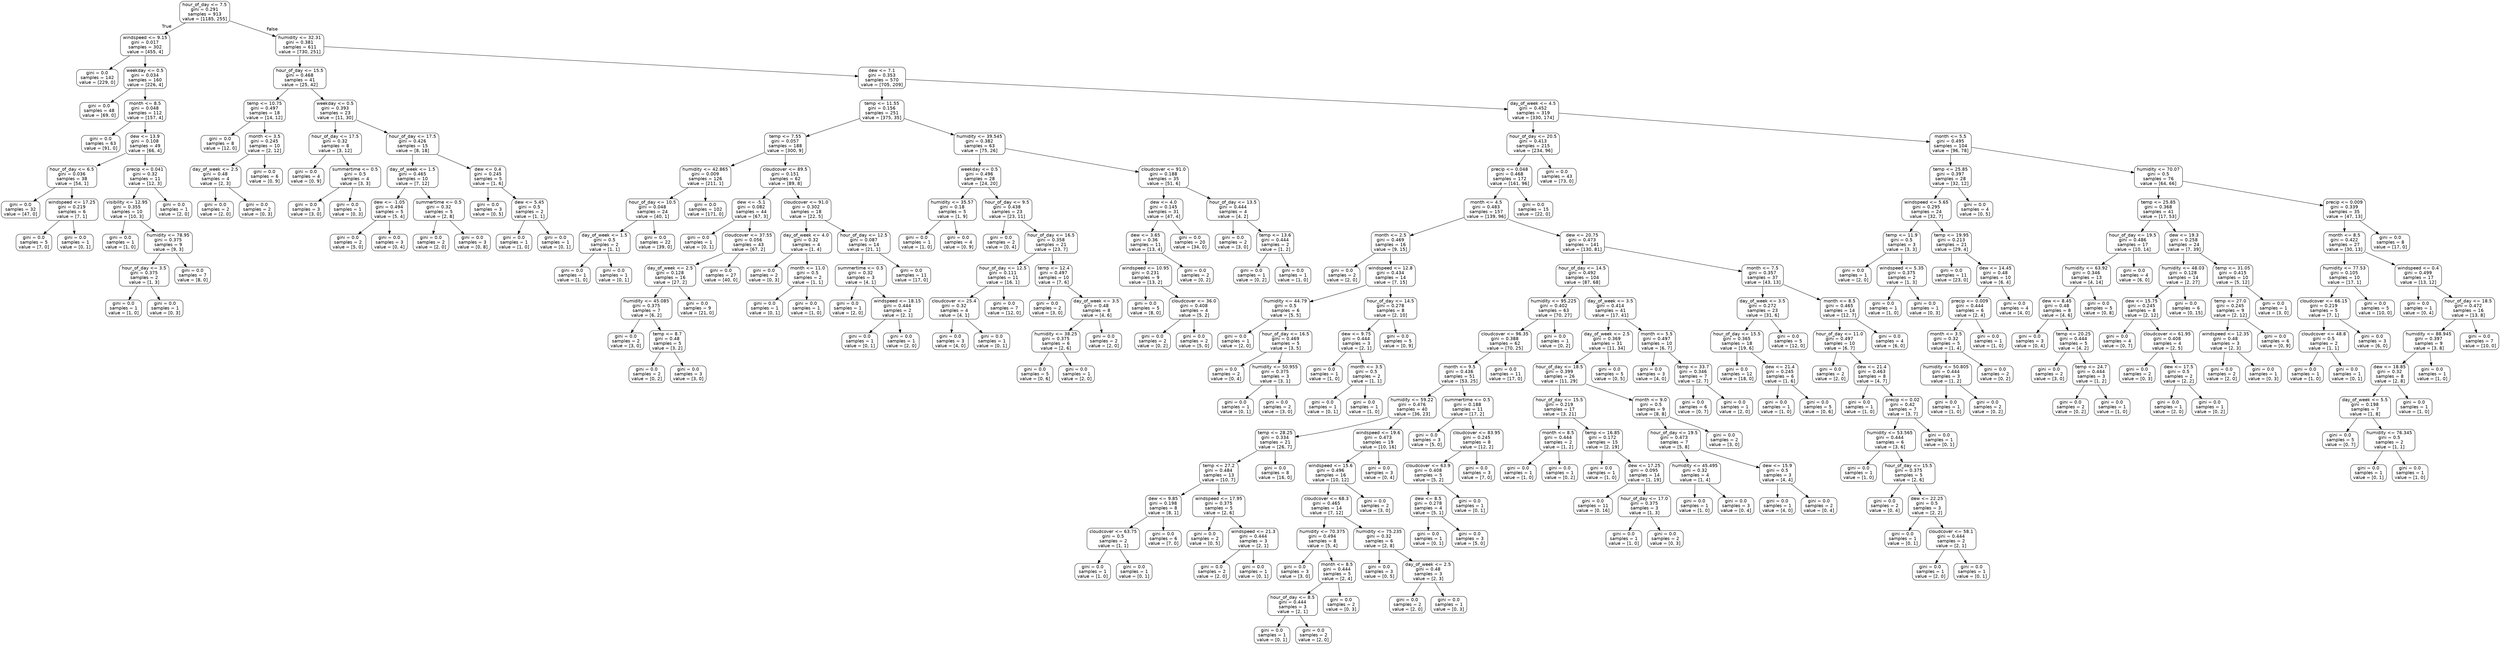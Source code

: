 digraph Tree {
node [shape=box, style="rounded", color="black", fontname="helvetica"] ;
edge [fontname="helvetica"] ;
0 [label="hour_of_day <= 7.5\ngini = 0.291\nsamples = 913\nvalue = [1185, 255]"] ;
1 [label="windspeed <= 9.15\ngini = 0.017\nsamples = 302\nvalue = [455, 4]"] ;
0 -> 1 [labeldistance=2.5, labelangle=45, headlabel="True"] ;
2 [label="gini = 0.0\nsamples = 142\nvalue = [229, 0]"] ;
1 -> 2 ;
3 [label="weekday <= 0.5\ngini = 0.034\nsamples = 160\nvalue = [226, 4]"] ;
1 -> 3 ;
4 [label="gini = 0.0\nsamples = 48\nvalue = [69, 0]"] ;
3 -> 4 ;
5 [label="month <= 8.5\ngini = 0.048\nsamples = 112\nvalue = [157, 4]"] ;
3 -> 5 ;
6 [label="gini = 0.0\nsamples = 63\nvalue = [91, 0]"] ;
5 -> 6 ;
7 [label="dew <= 13.9\ngini = 0.108\nsamples = 49\nvalue = [66, 4]"] ;
5 -> 7 ;
8 [label="hour_of_day <= 6.5\ngini = 0.036\nsamples = 38\nvalue = [54, 1]"] ;
7 -> 8 ;
9 [label="gini = 0.0\nsamples = 32\nvalue = [47, 0]"] ;
8 -> 9 ;
10 [label="windspeed <= 17.25\ngini = 0.219\nsamples = 6\nvalue = [7, 1]"] ;
8 -> 10 ;
11 [label="gini = 0.0\nsamples = 5\nvalue = [7, 0]"] ;
10 -> 11 ;
12 [label="gini = 0.0\nsamples = 1\nvalue = [0, 1]"] ;
10 -> 12 ;
13 [label="precip <= 0.041\ngini = 0.32\nsamples = 11\nvalue = [12, 3]"] ;
7 -> 13 ;
14 [label="visibility <= 12.95\ngini = 0.355\nsamples = 10\nvalue = [10, 3]"] ;
13 -> 14 ;
15 [label="gini = 0.0\nsamples = 1\nvalue = [1, 0]"] ;
14 -> 15 ;
16 [label="humidity <= 78.95\ngini = 0.375\nsamples = 9\nvalue = [9, 3]"] ;
14 -> 16 ;
17 [label="hour_of_day <= 3.5\ngini = 0.375\nsamples = 2\nvalue = [1, 3]"] ;
16 -> 17 ;
18 [label="gini = 0.0\nsamples = 1\nvalue = [1, 0]"] ;
17 -> 18 ;
19 [label="gini = 0.0\nsamples = 1\nvalue = [0, 3]"] ;
17 -> 19 ;
20 [label="gini = 0.0\nsamples = 7\nvalue = [8, 0]"] ;
16 -> 20 ;
21 [label="gini = 0.0\nsamples = 1\nvalue = [2, 0]"] ;
13 -> 21 ;
22 [label="humidity <= 32.31\ngini = 0.381\nsamples = 611\nvalue = [730, 251]"] ;
0 -> 22 [labeldistance=2.5, labelangle=-45, headlabel="False"] ;
23 [label="hour_of_day <= 15.5\ngini = 0.468\nsamples = 41\nvalue = [25, 42]"] ;
22 -> 23 ;
24 [label="temp <= 10.75\ngini = 0.497\nsamples = 18\nvalue = [14, 12]"] ;
23 -> 24 ;
25 [label="gini = 0.0\nsamples = 8\nvalue = [12, 0]"] ;
24 -> 25 ;
26 [label="month <= 3.5\ngini = 0.245\nsamples = 10\nvalue = [2, 12]"] ;
24 -> 26 ;
27 [label="day_of_week <= 2.5\ngini = 0.48\nsamples = 4\nvalue = [2, 3]"] ;
26 -> 27 ;
28 [label="gini = 0.0\nsamples = 2\nvalue = [2, 0]"] ;
27 -> 28 ;
29 [label="gini = 0.0\nsamples = 2\nvalue = [0, 3]"] ;
27 -> 29 ;
30 [label="gini = 0.0\nsamples = 6\nvalue = [0, 9]"] ;
26 -> 30 ;
31 [label="weekday <= 0.5\ngini = 0.393\nsamples = 23\nvalue = [11, 30]"] ;
23 -> 31 ;
32 [label="hour_of_day <= 17.5\ngini = 0.32\nsamples = 8\nvalue = [3, 12]"] ;
31 -> 32 ;
33 [label="gini = 0.0\nsamples = 4\nvalue = [0, 9]"] ;
32 -> 33 ;
34 [label="summertime <= 0.5\ngini = 0.5\nsamples = 4\nvalue = [3, 3]"] ;
32 -> 34 ;
35 [label="gini = 0.0\nsamples = 3\nvalue = [3, 0]"] ;
34 -> 35 ;
36 [label="gini = 0.0\nsamples = 1\nvalue = [0, 3]"] ;
34 -> 36 ;
37 [label="hour_of_day <= 17.5\ngini = 0.426\nsamples = 15\nvalue = [8, 18]"] ;
31 -> 37 ;
38 [label="day_of_week <= 1.5\ngini = 0.465\nsamples = 10\nvalue = [7, 12]"] ;
37 -> 38 ;
39 [label="dew <= -1.05\ngini = 0.494\nsamples = 5\nvalue = [5, 4]"] ;
38 -> 39 ;
40 [label="gini = 0.0\nsamples = 2\nvalue = [5, 0]"] ;
39 -> 40 ;
41 [label="gini = 0.0\nsamples = 3\nvalue = [0, 4]"] ;
39 -> 41 ;
42 [label="summertime <= 0.5\ngini = 0.32\nsamples = 5\nvalue = [2, 8]"] ;
38 -> 42 ;
43 [label="gini = 0.0\nsamples = 2\nvalue = [2, 0]"] ;
42 -> 43 ;
44 [label="gini = 0.0\nsamples = 3\nvalue = [0, 8]"] ;
42 -> 44 ;
45 [label="dew <= 0.4\ngini = 0.245\nsamples = 5\nvalue = [1, 6]"] ;
37 -> 45 ;
46 [label="gini = 0.0\nsamples = 3\nvalue = [0, 5]"] ;
45 -> 46 ;
47 [label="dew <= 5.45\ngini = 0.5\nsamples = 2\nvalue = [1, 1]"] ;
45 -> 47 ;
48 [label="gini = 0.0\nsamples = 1\nvalue = [1, 0]"] ;
47 -> 48 ;
49 [label="gini = 0.0\nsamples = 1\nvalue = [0, 1]"] ;
47 -> 49 ;
50 [label="dew <= 7.1\ngini = 0.353\nsamples = 570\nvalue = [705, 209]"] ;
22 -> 50 ;
51 [label="temp <= 11.55\ngini = 0.156\nsamples = 251\nvalue = [375, 35]"] ;
50 -> 51 ;
52 [label="temp <= 7.55\ngini = 0.057\nsamples = 188\nvalue = [300, 9]"] ;
51 -> 52 ;
53 [label="humidity <= 42.865\ngini = 0.009\nsamples = 126\nvalue = [211, 1]"] ;
52 -> 53 ;
54 [label="hour_of_day <= 10.5\ngini = 0.048\nsamples = 24\nvalue = [40, 1]"] ;
53 -> 54 ;
55 [label="day_of_week <= 1.5\ngini = 0.5\nsamples = 2\nvalue = [1, 1]"] ;
54 -> 55 ;
56 [label="gini = 0.0\nsamples = 1\nvalue = [1, 0]"] ;
55 -> 56 ;
57 [label="gini = 0.0\nsamples = 1\nvalue = [0, 1]"] ;
55 -> 57 ;
58 [label="gini = 0.0\nsamples = 22\nvalue = [39, 0]"] ;
54 -> 58 ;
59 [label="gini = 0.0\nsamples = 102\nvalue = [171, 0]"] ;
53 -> 59 ;
60 [label="cloudcover <= 89.5\ngini = 0.151\nsamples = 62\nvalue = [89, 8]"] ;
52 -> 60 ;
61 [label="dew <= -5.1\ngini = 0.082\nsamples = 44\nvalue = [67, 3]"] ;
60 -> 61 ;
62 [label="gini = 0.0\nsamples = 1\nvalue = [0, 1]"] ;
61 -> 62 ;
63 [label="cloudcover <= 37.55\ngini = 0.056\nsamples = 43\nvalue = [67, 2]"] ;
61 -> 63 ;
64 [label="day_of_week <= 2.5\ngini = 0.128\nsamples = 16\nvalue = [27, 2]"] ;
63 -> 64 ;
65 [label="humidity <= 45.085\ngini = 0.375\nsamples = 7\nvalue = [6, 2]"] ;
64 -> 65 ;
66 [label="gini = 0.0\nsamples = 2\nvalue = [3, 0]"] ;
65 -> 66 ;
67 [label="temp <= 8.7\ngini = 0.48\nsamples = 5\nvalue = [3, 2]"] ;
65 -> 67 ;
68 [label="gini = 0.0\nsamples = 2\nvalue = [0, 2]"] ;
67 -> 68 ;
69 [label="gini = 0.0\nsamples = 3\nvalue = [3, 0]"] ;
67 -> 69 ;
70 [label="gini = 0.0\nsamples = 9\nvalue = [21, 0]"] ;
64 -> 70 ;
71 [label="gini = 0.0\nsamples = 27\nvalue = [40, 0]"] ;
63 -> 71 ;
72 [label="cloudcover <= 91.0\ngini = 0.302\nsamples = 18\nvalue = [22, 5]"] ;
60 -> 72 ;
73 [label="day_of_week <= 4.0\ngini = 0.32\nsamples = 4\nvalue = [1, 4]"] ;
72 -> 73 ;
74 [label="gini = 0.0\nsamples = 2\nvalue = [0, 3]"] ;
73 -> 74 ;
75 [label="month <= 11.0\ngini = 0.5\nsamples = 2\nvalue = [1, 1]"] ;
73 -> 75 ;
76 [label="gini = 0.0\nsamples = 1\nvalue = [0, 1]"] ;
75 -> 76 ;
77 [label="gini = 0.0\nsamples = 1\nvalue = [1, 0]"] ;
75 -> 77 ;
78 [label="hour_of_day <= 12.5\ngini = 0.087\nsamples = 14\nvalue = [21, 1]"] ;
72 -> 78 ;
79 [label="summertime <= 0.5\ngini = 0.32\nsamples = 3\nvalue = [4, 1]"] ;
78 -> 79 ;
80 [label="gini = 0.0\nsamples = 1\nvalue = [2, 0]"] ;
79 -> 80 ;
81 [label="windspeed <= 18.15\ngini = 0.444\nsamples = 2\nvalue = [2, 1]"] ;
79 -> 81 ;
82 [label="gini = 0.0\nsamples = 1\nvalue = [0, 1]"] ;
81 -> 82 ;
83 [label="gini = 0.0\nsamples = 1\nvalue = [2, 0]"] ;
81 -> 83 ;
84 [label="gini = 0.0\nsamples = 11\nvalue = [17, 0]"] ;
78 -> 84 ;
85 [label="humidity <= 39.545\ngini = 0.382\nsamples = 63\nvalue = [75, 26]"] ;
51 -> 85 ;
86 [label="weekday <= 0.5\ngini = 0.496\nsamples = 28\nvalue = [24, 20]"] ;
85 -> 86 ;
87 [label="humidity <= 35.57\ngini = 0.18\nsamples = 5\nvalue = [1, 9]"] ;
86 -> 87 ;
88 [label="gini = 0.0\nsamples = 1\nvalue = [1, 0]"] ;
87 -> 88 ;
89 [label="gini = 0.0\nsamples = 4\nvalue = [0, 9]"] ;
87 -> 89 ;
90 [label="hour_of_day <= 9.5\ngini = 0.438\nsamples = 23\nvalue = [23, 11]"] ;
86 -> 90 ;
91 [label="gini = 0.0\nsamples = 2\nvalue = [0, 4]"] ;
90 -> 91 ;
92 [label="hour_of_day <= 16.5\ngini = 0.358\nsamples = 21\nvalue = [23, 7]"] ;
90 -> 92 ;
93 [label="hour_of_day <= 12.5\ngini = 0.111\nsamples = 11\nvalue = [16, 1]"] ;
92 -> 93 ;
94 [label="cloudcover <= 25.4\ngini = 0.32\nsamples = 4\nvalue = [4, 1]"] ;
93 -> 94 ;
95 [label="gini = 0.0\nsamples = 3\nvalue = [4, 0]"] ;
94 -> 95 ;
96 [label="gini = 0.0\nsamples = 1\nvalue = [0, 1]"] ;
94 -> 96 ;
97 [label="gini = 0.0\nsamples = 7\nvalue = [12, 0]"] ;
93 -> 97 ;
98 [label="temp <= 12.4\ngini = 0.497\nsamples = 10\nvalue = [7, 6]"] ;
92 -> 98 ;
99 [label="gini = 0.0\nsamples = 2\nvalue = [3, 0]"] ;
98 -> 99 ;
100 [label="day_of_week <= 3.5\ngini = 0.48\nsamples = 8\nvalue = [4, 6]"] ;
98 -> 100 ;
101 [label="humidity <= 38.25\ngini = 0.375\nsamples = 6\nvalue = [2, 6]"] ;
100 -> 101 ;
102 [label="gini = 0.0\nsamples = 5\nvalue = [0, 6]"] ;
101 -> 102 ;
103 [label="gini = 0.0\nsamples = 1\nvalue = [2, 0]"] ;
101 -> 103 ;
104 [label="gini = 0.0\nsamples = 2\nvalue = [2, 0]"] ;
100 -> 104 ;
105 [label="cloudcover <= 91.0\ngini = 0.188\nsamples = 35\nvalue = [51, 6]"] ;
85 -> 105 ;
106 [label="dew <= 4.0\ngini = 0.145\nsamples = 31\nvalue = [47, 4]"] ;
105 -> 106 ;
107 [label="dew <= 3.65\ngini = 0.36\nsamples = 11\nvalue = [13, 4]"] ;
106 -> 107 ;
108 [label="windspeed <= 10.95\ngini = 0.231\nsamples = 9\nvalue = [13, 2]"] ;
107 -> 108 ;
109 [label="gini = 0.0\nsamples = 5\nvalue = [8, 0]"] ;
108 -> 109 ;
110 [label="cloudcover <= 36.0\ngini = 0.408\nsamples = 4\nvalue = [5, 2]"] ;
108 -> 110 ;
111 [label="gini = 0.0\nsamples = 2\nvalue = [0, 2]"] ;
110 -> 111 ;
112 [label="gini = 0.0\nsamples = 2\nvalue = [5, 0]"] ;
110 -> 112 ;
113 [label="gini = 0.0\nsamples = 2\nvalue = [0, 2]"] ;
107 -> 113 ;
114 [label="gini = 0.0\nsamples = 20\nvalue = [34, 0]"] ;
106 -> 114 ;
115 [label="hour_of_day <= 13.5\ngini = 0.444\nsamples = 4\nvalue = [4, 2]"] ;
105 -> 115 ;
116 [label="gini = 0.0\nsamples = 2\nvalue = [3, 0]"] ;
115 -> 116 ;
117 [label="temp <= 13.6\ngini = 0.444\nsamples = 2\nvalue = [1, 2]"] ;
115 -> 117 ;
118 [label="gini = 0.0\nsamples = 1\nvalue = [0, 2]"] ;
117 -> 118 ;
119 [label="gini = 0.0\nsamples = 1\nvalue = [1, 0]"] ;
117 -> 119 ;
120 [label="day_of_week <= 4.5\ngini = 0.452\nsamples = 319\nvalue = [330, 174]"] ;
50 -> 120 ;
121 [label="hour_of_day <= 20.5\ngini = 0.413\nsamples = 215\nvalue = [234, 96]"] ;
120 -> 121 ;
122 [label="precip <= 0.048\ngini = 0.468\nsamples = 172\nvalue = [161, 96]"] ;
121 -> 122 ;
123 [label="month <= 4.5\ngini = 0.483\nsamples = 157\nvalue = [139, 96]"] ;
122 -> 123 ;
124 [label="month <= 2.5\ngini = 0.469\nsamples = 16\nvalue = [9, 15]"] ;
123 -> 124 ;
125 [label="gini = 0.0\nsamples = 2\nvalue = [2, 0]"] ;
124 -> 125 ;
126 [label="windspeed <= 12.8\ngini = 0.434\nsamples = 14\nvalue = [7, 15]"] ;
124 -> 126 ;
127 [label="humidity <= 44.79\ngini = 0.5\nsamples = 6\nvalue = [5, 5]"] ;
126 -> 127 ;
128 [label="gini = 0.0\nsamples = 1\nvalue = [2, 0]"] ;
127 -> 128 ;
129 [label="hour_of_day <= 16.5\ngini = 0.469\nsamples = 5\nvalue = [3, 5]"] ;
127 -> 129 ;
130 [label="gini = 0.0\nsamples = 2\nvalue = [0, 4]"] ;
129 -> 130 ;
131 [label="humidity <= 50.955\ngini = 0.375\nsamples = 3\nvalue = [3, 1]"] ;
129 -> 131 ;
132 [label="gini = 0.0\nsamples = 1\nvalue = [0, 1]"] ;
131 -> 132 ;
133 [label="gini = 0.0\nsamples = 2\nvalue = [3, 0]"] ;
131 -> 133 ;
134 [label="hour_of_day <= 14.5\ngini = 0.278\nsamples = 8\nvalue = [2, 10]"] ;
126 -> 134 ;
135 [label="dew <= 9.75\ngini = 0.444\nsamples = 3\nvalue = [2, 1]"] ;
134 -> 135 ;
136 [label="gini = 0.0\nsamples = 1\nvalue = [1, 0]"] ;
135 -> 136 ;
137 [label="month <= 3.5\ngini = 0.5\nsamples = 2\nvalue = [1, 1]"] ;
135 -> 137 ;
138 [label="gini = 0.0\nsamples = 1\nvalue = [0, 1]"] ;
137 -> 138 ;
139 [label="gini = 0.0\nsamples = 1\nvalue = [1, 0]"] ;
137 -> 139 ;
140 [label="gini = 0.0\nsamples = 5\nvalue = [0, 9]"] ;
134 -> 140 ;
141 [label="dew <= 20.75\ngini = 0.473\nsamples = 141\nvalue = [130, 81]"] ;
123 -> 141 ;
142 [label="hour_of_day <= 14.5\ngini = 0.492\nsamples = 104\nvalue = [87, 68]"] ;
141 -> 142 ;
143 [label="humidity <= 95.225\ngini = 0.402\nsamples = 63\nvalue = [70, 27]"] ;
142 -> 143 ;
144 [label="cloudcover <= 96.35\ngini = 0.388\nsamples = 62\nvalue = [70, 25]"] ;
143 -> 144 ;
145 [label="month <= 9.5\ngini = 0.436\nsamples = 51\nvalue = [53, 25]"] ;
144 -> 145 ;
146 [label="humidity <= 59.22\ngini = 0.476\nsamples = 40\nvalue = [36, 23]"] ;
145 -> 146 ;
147 [label="temp <= 28.25\ngini = 0.334\nsamples = 21\nvalue = [26, 7]"] ;
146 -> 147 ;
148 [label="temp <= 27.2\ngini = 0.484\nsamples = 13\nvalue = [10, 7]"] ;
147 -> 148 ;
149 [label="dew <= 9.85\ngini = 0.198\nsamples = 8\nvalue = [8, 1]"] ;
148 -> 149 ;
150 [label="cloudcover <= 63.75\ngini = 0.5\nsamples = 2\nvalue = [1, 1]"] ;
149 -> 150 ;
151 [label="gini = 0.0\nsamples = 1\nvalue = [1, 0]"] ;
150 -> 151 ;
152 [label="gini = 0.0\nsamples = 1\nvalue = [0, 1]"] ;
150 -> 152 ;
153 [label="gini = 0.0\nsamples = 6\nvalue = [7, 0]"] ;
149 -> 153 ;
154 [label="windspeed <= 17.95\ngini = 0.375\nsamples = 5\nvalue = [2, 6]"] ;
148 -> 154 ;
155 [label="gini = 0.0\nsamples = 2\nvalue = [0, 5]"] ;
154 -> 155 ;
156 [label="windspeed <= 21.3\ngini = 0.444\nsamples = 3\nvalue = [2, 1]"] ;
154 -> 156 ;
157 [label="gini = 0.0\nsamples = 2\nvalue = [2, 0]"] ;
156 -> 157 ;
158 [label="gini = 0.0\nsamples = 1\nvalue = [0, 1]"] ;
156 -> 158 ;
159 [label="gini = 0.0\nsamples = 8\nvalue = [16, 0]"] ;
147 -> 159 ;
160 [label="windspeed <= 19.6\ngini = 0.473\nsamples = 19\nvalue = [10, 16]"] ;
146 -> 160 ;
161 [label="windspeed <= 15.6\ngini = 0.496\nsamples = 16\nvalue = [10, 12]"] ;
160 -> 161 ;
162 [label="cloudcover <= 68.3\ngini = 0.465\nsamples = 14\nvalue = [7, 12]"] ;
161 -> 162 ;
163 [label="humidity <= 70.375\ngini = 0.494\nsamples = 8\nvalue = [5, 4]"] ;
162 -> 163 ;
164 [label="gini = 0.0\nsamples = 3\nvalue = [3, 0]"] ;
163 -> 164 ;
165 [label="month <= 8.5\ngini = 0.444\nsamples = 5\nvalue = [2, 4]"] ;
163 -> 165 ;
166 [label="hour_of_day <= 8.5\ngini = 0.444\nsamples = 3\nvalue = [2, 1]"] ;
165 -> 166 ;
167 [label="gini = 0.0\nsamples = 1\nvalue = [0, 1]"] ;
166 -> 167 ;
168 [label="gini = 0.0\nsamples = 2\nvalue = [2, 0]"] ;
166 -> 168 ;
169 [label="gini = 0.0\nsamples = 2\nvalue = [0, 3]"] ;
165 -> 169 ;
170 [label="humidity <= 75.235\ngini = 0.32\nsamples = 6\nvalue = [2, 8]"] ;
162 -> 170 ;
171 [label="gini = 0.0\nsamples = 3\nvalue = [0, 5]"] ;
170 -> 171 ;
172 [label="day_of_week <= 2.5\ngini = 0.48\nsamples = 3\nvalue = [2, 3]"] ;
170 -> 172 ;
173 [label="gini = 0.0\nsamples = 2\nvalue = [2, 0]"] ;
172 -> 173 ;
174 [label="gini = 0.0\nsamples = 1\nvalue = [0, 3]"] ;
172 -> 174 ;
175 [label="gini = 0.0\nsamples = 2\nvalue = [3, 0]"] ;
161 -> 175 ;
176 [label="gini = 0.0\nsamples = 3\nvalue = [0, 4]"] ;
160 -> 176 ;
177 [label="summertime <= 0.5\ngini = 0.188\nsamples = 11\nvalue = [17, 2]"] ;
145 -> 177 ;
178 [label="gini = 0.0\nsamples = 3\nvalue = [5, 0]"] ;
177 -> 178 ;
179 [label="cloudcover <= 83.95\ngini = 0.245\nsamples = 8\nvalue = [12, 2]"] ;
177 -> 179 ;
180 [label="cloudcover <= 63.9\ngini = 0.408\nsamples = 5\nvalue = [5, 2]"] ;
179 -> 180 ;
181 [label="dew <= 8.5\ngini = 0.278\nsamples = 4\nvalue = [5, 1]"] ;
180 -> 181 ;
182 [label="gini = 0.0\nsamples = 1\nvalue = [0, 1]"] ;
181 -> 182 ;
183 [label="gini = 0.0\nsamples = 3\nvalue = [5, 0]"] ;
181 -> 183 ;
184 [label="gini = 0.0\nsamples = 1\nvalue = [0, 1]"] ;
180 -> 184 ;
185 [label="gini = 0.0\nsamples = 3\nvalue = [7, 0]"] ;
179 -> 185 ;
186 [label="gini = 0.0\nsamples = 11\nvalue = [17, 0]"] ;
144 -> 186 ;
187 [label="gini = 0.0\nsamples = 1\nvalue = [0, 2]"] ;
143 -> 187 ;
188 [label="day_of_week <= 3.5\ngini = 0.414\nsamples = 41\nvalue = [17, 41]"] ;
142 -> 188 ;
189 [label="day_of_week <= 2.5\ngini = 0.369\nsamples = 31\nvalue = [11, 34]"] ;
188 -> 189 ;
190 [label="hour_of_day <= 18.5\ngini = 0.399\nsamples = 26\nvalue = [11, 29]"] ;
189 -> 190 ;
191 [label="hour_of_day <= 15.5\ngini = 0.219\nsamples = 17\nvalue = [3, 21]"] ;
190 -> 191 ;
192 [label="month <= 8.5\ngini = 0.444\nsamples = 2\nvalue = [1, 2]"] ;
191 -> 192 ;
193 [label="gini = 0.0\nsamples = 1\nvalue = [1, 0]"] ;
192 -> 193 ;
194 [label="gini = 0.0\nsamples = 1\nvalue = [0, 2]"] ;
192 -> 194 ;
195 [label="temp <= 16.85\ngini = 0.172\nsamples = 15\nvalue = [2, 19]"] ;
191 -> 195 ;
196 [label="gini = 0.0\nsamples = 1\nvalue = [1, 0]"] ;
195 -> 196 ;
197 [label="dew <= 17.25\ngini = 0.095\nsamples = 14\nvalue = [1, 19]"] ;
195 -> 197 ;
198 [label="gini = 0.0\nsamples = 11\nvalue = [0, 16]"] ;
197 -> 198 ;
199 [label="hour_of_day <= 17.0\ngini = 0.375\nsamples = 3\nvalue = [1, 3]"] ;
197 -> 199 ;
200 [label="gini = 0.0\nsamples = 1\nvalue = [1, 0]"] ;
199 -> 200 ;
201 [label="gini = 0.0\nsamples = 2\nvalue = [0, 3]"] ;
199 -> 201 ;
202 [label="month <= 9.0\ngini = 0.5\nsamples = 9\nvalue = [8, 8]"] ;
190 -> 202 ;
203 [label="hour_of_day <= 19.5\ngini = 0.473\nsamples = 7\nvalue = [5, 8]"] ;
202 -> 203 ;
204 [label="humidity <= 45.495\ngini = 0.32\nsamples = 4\nvalue = [1, 4]"] ;
203 -> 204 ;
205 [label="gini = 0.0\nsamples = 1\nvalue = [1, 0]"] ;
204 -> 205 ;
206 [label="gini = 0.0\nsamples = 3\nvalue = [0, 4]"] ;
204 -> 206 ;
207 [label="dew <= 15.9\ngini = 0.5\nsamples = 3\nvalue = [4, 4]"] ;
203 -> 207 ;
208 [label="gini = 0.0\nsamples = 1\nvalue = [4, 0]"] ;
207 -> 208 ;
209 [label="gini = 0.0\nsamples = 2\nvalue = [0, 4]"] ;
207 -> 209 ;
210 [label="gini = 0.0\nsamples = 2\nvalue = [3, 0]"] ;
202 -> 210 ;
211 [label="gini = 0.0\nsamples = 5\nvalue = [0, 5]"] ;
189 -> 211 ;
212 [label="month <= 5.5\ngini = 0.497\nsamples = 10\nvalue = [6, 7]"] ;
188 -> 212 ;
213 [label="gini = 0.0\nsamples = 3\nvalue = [4, 0]"] ;
212 -> 213 ;
214 [label="temp <= 33.7\ngini = 0.346\nsamples = 7\nvalue = [2, 7]"] ;
212 -> 214 ;
215 [label="gini = 0.0\nsamples = 6\nvalue = [0, 7]"] ;
214 -> 215 ;
216 [label="gini = 0.0\nsamples = 1\nvalue = [2, 0]"] ;
214 -> 216 ;
217 [label="month <= 7.5\ngini = 0.357\nsamples = 37\nvalue = [43, 13]"] ;
141 -> 217 ;
218 [label="day_of_week <= 3.5\ngini = 0.272\nsamples = 23\nvalue = [31, 6]"] ;
217 -> 218 ;
219 [label="hour_of_day <= 15.5\ngini = 0.365\nsamples = 18\nvalue = [19, 6]"] ;
218 -> 219 ;
220 [label="gini = 0.0\nsamples = 12\nvalue = [18, 0]"] ;
219 -> 220 ;
221 [label="dew <= 21.4\ngini = 0.245\nsamples = 6\nvalue = [1, 6]"] ;
219 -> 221 ;
222 [label="gini = 0.0\nsamples = 1\nvalue = [1, 0]"] ;
221 -> 222 ;
223 [label="gini = 0.0\nsamples = 5\nvalue = [0, 6]"] ;
221 -> 223 ;
224 [label="gini = 0.0\nsamples = 5\nvalue = [12, 0]"] ;
218 -> 224 ;
225 [label="month <= 8.5\ngini = 0.465\nsamples = 14\nvalue = [12, 7]"] ;
217 -> 225 ;
226 [label="hour_of_day <= 11.0\ngini = 0.497\nsamples = 10\nvalue = [6, 7]"] ;
225 -> 226 ;
227 [label="gini = 0.0\nsamples = 2\nvalue = [2, 0]"] ;
226 -> 227 ;
228 [label="dew <= 21.4\ngini = 0.463\nsamples = 8\nvalue = [4, 7]"] ;
226 -> 228 ;
229 [label="gini = 0.0\nsamples = 1\nvalue = [1, 0]"] ;
228 -> 229 ;
230 [label="precip <= 0.02\ngini = 0.42\nsamples = 7\nvalue = [3, 7]"] ;
228 -> 230 ;
231 [label="humidity <= 53.565\ngini = 0.444\nsamples = 6\nvalue = [3, 6]"] ;
230 -> 231 ;
232 [label="gini = 0.0\nsamples = 1\nvalue = [1, 0]"] ;
231 -> 232 ;
233 [label="hour_of_day <= 15.5\ngini = 0.375\nsamples = 5\nvalue = [2, 6]"] ;
231 -> 233 ;
234 [label="gini = 0.0\nsamples = 2\nvalue = [0, 4]"] ;
233 -> 234 ;
235 [label="dew <= 22.25\ngini = 0.5\nsamples = 3\nvalue = [2, 2]"] ;
233 -> 235 ;
236 [label="gini = 0.0\nsamples = 1\nvalue = [0, 1]"] ;
235 -> 236 ;
237 [label="cloudcover <= 58.1\ngini = 0.444\nsamples = 2\nvalue = [2, 1]"] ;
235 -> 237 ;
238 [label="gini = 0.0\nsamples = 1\nvalue = [2, 0]"] ;
237 -> 238 ;
239 [label="gini = 0.0\nsamples = 1\nvalue = [0, 1]"] ;
237 -> 239 ;
240 [label="gini = 0.0\nsamples = 1\nvalue = [0, 1]"] ;
230 -> 240 ;
241 [label="gini = 0.0\nsamples = 4\nvalue = [6, 0]"] ;
225 -> 241 ;
242 [label="gini = 0.0\nsamples = 15\nvalue = [22, 0]"] ;
122 -> 242 ;
243 [label="gini = 0.0\nsamples = 43\nvalue = [73, 0]"] ;
121 -> 243 ;
244 [label="month <= 5.5\ngini = 0.495\nsamples = 104\nvalue = [96, 78]"] ;
120 -> 244 ;
245 [label="temp <= 25.85\ngini = 0.397\nsamples = 28\nvalue = [32, 12]"] ;
244 -> 245 ;
246 [label="windspeed <= 5.65\ngini = 0.295\nsamples = 24\nvalue = [32, 7]"] ;
245 -> 246 ;
247 [label="temp <= 11.9\ngini = 0.5\nsamples = 3\nvalue = [3, 3]"] ;
246 -> 247 ;
248 [label="gini = 0.0\nsamples = 1\nvalue = [2, 0]"] ;
247 -> 248 ;
249 [label="windspeed <= 5.35\ngini = 0.375\nsamples = 2\nvalue = [1, 3]"] ;
247 -> 249 ;
250 [label="gini = 0.0\nsamples = 1\nvalue = [1, 0]"] ;
249 -> 250 ;
251 [label="gini = 0.0\nsamples = 1\nvalue = [0, 3]"] ;
249 -> 251 ;
252 [label="temp <= 19.95\ngini = 0.213\nsamples = 21\nvalue = [29, 4]"] ;
246 -> 252 ;
253 [label="gini = 0.0\nsamples = 11\nvalue = [23, 0]"] ;
252 -> 253 ;
254 [label="dew <= 14.45\ngini = 0.48\nsamples = 10\nvalue = [6, 4]"] ;
252 -> 254 ;
255 [label="precip <= 0.009\ngini = 0.444\nsamples = 6\nvalue = [2, 4]"] ;
254 -> 255 ;
256 [label="month <= 3.5\ngini = 0.32\nsamples = 5\nvalue = [1, 4]"] ;
255 -> 256 ;
257 [label="humidity <= 50.805\ngini = 0.444\nsamples = 3\nvalue = [1, 2]"] ;
256 -> 257 ;
258 [label="gini = 0.0\nsamples = 1\nvalue = [1, 0]"] ;
257 -> 258 ;
259 [label="gini = 0.0\nsamples = 2\nvalue = [0, 2]"] ;
257 -> 259 ;
260 [label="gini = 0.0\nsamples = 2\nvalue = [0, 2]"] ;
256 -> 260 ;
261 [label="gini = 0.0\nsamples = 1\nvalue = [1, 0]"] ;
255 -> 261 ;
262 [label="gini = 0.0\nsamples = 4\nvalue = [4, 0]"] ;
254 -> 262 ;
263 [label="gini = 0.0\nsamples = 4\nvalue = [0, 5]"] ;
245 -> 263 ;
264 [label="humidity <= 70.07\ngini = 0.5\nsamples = 76\nvalue = [64, 66]"] ;
244 -> 264 ;
265 [label="temp <= 25.85\ngini = 0.368\nsamples = 41\nvalue = [17, 53]"] ;
264 -> 265 ;
266 [label="hour_of_day <= 19.5\ngini = 0.486\nsamples = 17\nvalue = [10, 14]"] ;
265 -> 266 ;
267 [label="humidity <= 63.92\ngini = 0.346\nsamples = 13\nvalue = [4, 14]"] ;
266 -> 267 ;
268 [label="dew <= 8.45\ngini = 0.48\nsamples = 8\nvalue = [4, 6]"] ;
267 -> 268 ;
269 [label="gini = 0.0\nsamples = 3\nvalue = [0, 4]"] ;
268 -> 269 ;
270 [label="temp <= 20.25\ngini = 0.444\nsamples = 5\nvalue = [4, 2]"] ;
268 -> 270 ;
271 [label="gini = 0.0\nsamples = 2\nvalue = [3, 0]"] ;
270 -> 271 ;
272 [label="temp <= 24.7\ngini = 0.444\nsamples = 3\nvalue = [1, 2]"] ;
270 -> 272 ;
273 [label="gini = 0.0\nsamples = 2\nvalue = [0, 2]"] ;
272 -> 273 ;
274 [label="gini = 0.0\nsamples = 1\nvalue = [1, 0]"] ;
272 -> 274 ;
275 [label="gini = 0.0\nsamples = 5\nvalue = [0, 8]"] ;
267 -> 275 ;
276 [label="gini = 0.0\nsamples = 4\nvalue = [6, 0]"] ;
266 -> 276 ;
277 [label="dew <= 19.3\ngini = 0.258\nsamples = 24\nvalue = [7, 39]"] ;
265 -> 277 ;
278 [label="humidity <= 48.03\ngini = 0.128\nsamples = 14\nvalue = [2, 27]"] ;
277 -> 278 ;
279 [label="dew <= 15.75\ngini = 0.245\nsamples = 8\nvalue = [2, 12]"] ;
278 -> 279 ;
280 [label="gini = 0.0\nsamples = 4\nvalue = [0, 7]"] ;
279 -> 280 ;
281 [label="cloudcover <= 61.95\ngini = 0.408\nsamples = 4\nvalue = [2, 5]"] ;
279 -> 281 ;
282 [label="gini = 0.0\nsamples = 2\nvalue = [0, 3]"] ;
281 -> 282 ;
283 [label="dew <= 17.5\ngini = 0.5\nsamples = 2\nvalue = [2, 2]"] ;
281 -> 283 ;
284 [label="gini = 0.0\nsamples = 1\nvalue = [2, 0]"] ;
283 -> 284 ;
285 [label="gini = 0.0\nsamples = 1\nvalue = [0, 2]"] ;
283 -> 285 ;
286 [label="gini = 0.0\nsamples = 6\nvalue = [0, 15]"] ;
278 -> 286 ;
287 [label="temp <= 31.05\ngini = 0.415\nsamples = 10\nvalue = [5, 12]"] ;
277 -> 287 ;
288 [label="temp <= 27.0\ngini = 0.245\nsamples = 9\nvalue = [2, 12]"] ;
287 -> 288 ;
289 [label="windspeed <= 12.35\ngini = 0.48\nsamples = 3\nvalue = [2, 3]"] ;
288 -> 289 ;
290 [label="gini = 0.0\nsamples = 2\nvalue = [2, 0]"] ;
289 -> 290 ;
291 [label="gini = 0.0\nsamples = 1\nvalue = [0, 3]"] ;
289 -> 291 ;
292 [label="gini = 0.0\nsamples = 6\nvalue = [0, 9]"] ;
288 -> 292 ;
293 [label="gini = 0.0\nsamples = 1\nvalue = [3, 0]"] ;
287 -> 293 ;
294 [label="precip <= 0.009\ngini = 0.339\nsamples = 35\nvalue = [47, 13]"] ;
264 -> 294 ;
295 [label="month <= 8.5\ngini = 0.422\nsamples = 27\nvalue = [30, 13]"] ;
294 -> 295 ;
296 [label="humidity <= 77.53\ngini = 0.105\nsamples = 10\nvalue = [17, 1]"] ;
295 -> 296 ;
297 [label="cloudcover <= 66.15\ngini = 0.219\nsamples = 5\nvalue = [7, 1]"] ;
296 -> 297 ;
298 [label="cloudcover <= 48.8\ngini = 0.5\nsamples = 2\nvalue = [1, 1]"] ;
297 -> 298 ;
299 [label="gini = 0.0\nsamples = 1\nvalue = [1, 0]"] ;
298 -> 299 ;
300 [label="gini = 0.0\nsamples = 1\nvalue = [0, 1]"] ;
298 -> 300 ;
301 [label="gini = 0.0\nsamples = 3\nvalue = [6, 0]"] ;
297 -> 301 ;
302 [label="gini = 0.0\nsamples = 5\nvalue = [10, 0]"] ;
296 -> 302 ;
303 [label="windspeed <= 0.4\ngini = 0.499\nsamples = 17\nvalue = [13, 12]"] ;
295 -> 303 ;
304 [label="gini = 0.0\nsamples = 1\nvalue = [0, 4]"] ;
303 -> 304 ;
305 [label="hour_of_day <= 18.5\ngini = 0.472\nsamples = 16\nvalue = [13, 8]"] ;
303 -> 305 ;
306 [label="humidity <= 88.945\ngini = 0.397\nsamples = 9\nvalue = [3, 8]"] ;
305 -> 306 ;
307 [label="dew <= 18.85\ngini = 0.32\nsamples = 8\nvalue = [2, 8]"] ;
306 -> 307 ;
308 [label="day_of_week <= 5.5\ngini = 0.198\nsamples = 7\nvalue = [1, 8]"] ;
307 -> 308 ;
309 [label="gini = 0.0\nsamples = 5\nvalue = [0, 7]"] ;
308 -> 309 ;
310 [label="humidity <= 76.345\ngini = 0.5\nsamples = 2\nvalue = [1, 1]"] ;
308 -> 310 ;
311 [label="gini = 0.0\nsamples = 1\nvalue = [0, 1]"] ;
310 -> 311 ;
312 [label="gini = 0.0\nsamples = 1\nvalue = [1, 0]"] ;
310 -> 312 ;
313 [label="gini = 0.0\nsamples = 1\nvalue = [1, 0]"] ;
307 -> 313 ;
314 [label="gini = 0.0\nsamples = 1\nvalue = [1, 0]"] ;
306 -> 314 ;
315 [label="gini = 0.0\nsamples = 7\nvalue = [10, 0]"] ;
305 -> 315 ;
316 [label="gini = 0.0\nsamples = 8\nvalue = [17, 0]"] ;
294 -> 316 ;
}